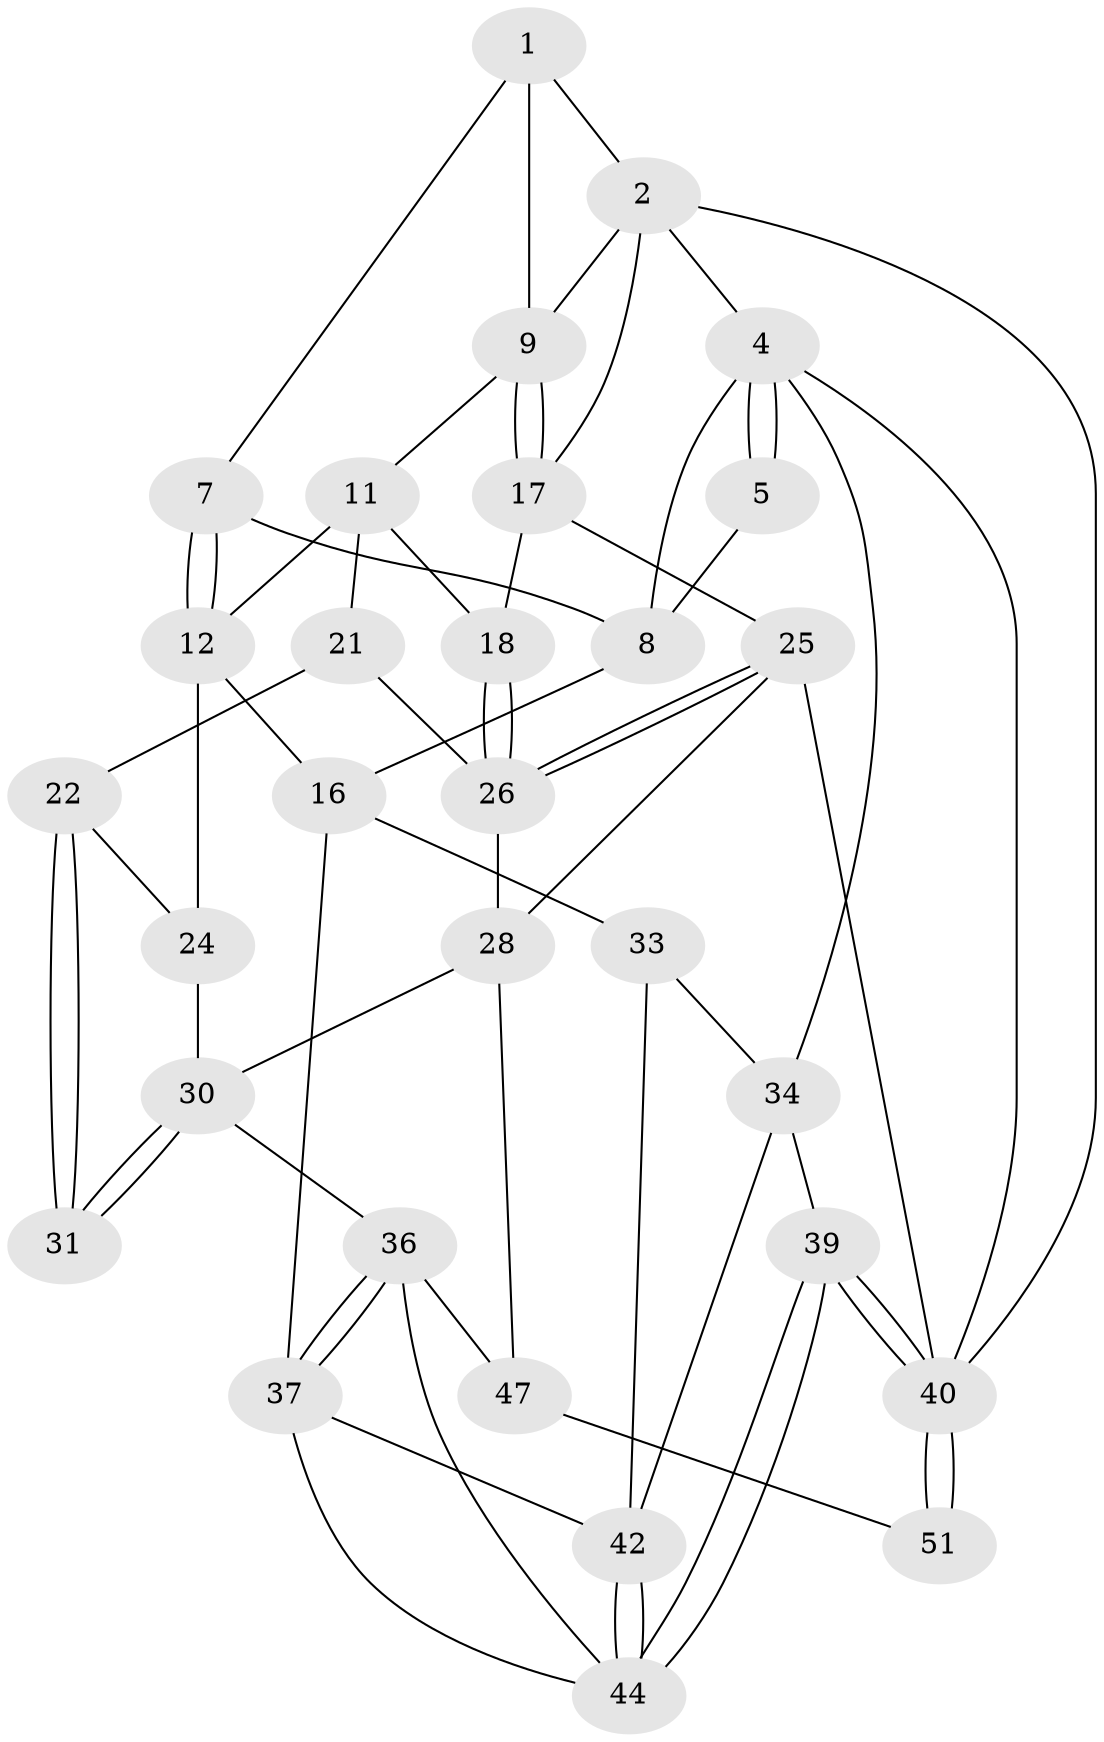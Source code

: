 // original degree distribution, {3: 0.038461538461538464, 4: 0.21153846153846154, 6: 0.17307692307692307, 5: 0.5769230769230769}
// Generated by graph-tools (version 1.1) at 2025/11/02/27/25 16:11:53]
// undirected, 30 vertices, 66 edges
graph export_dot {
graph [start="1"]
  node [color=gray90,style=filled];
  1 [pos="+0.6325717692264888+0",super="+6"];
  2 [pos="+0.9441461398287481+0",super="+3"];
  4 [pos="+0+0",super="+13"];
  5 [pos="+0.3623593458068832+0"];
  7 [pos="+0.4750275782642893+0.09918707848223418"];
  8 [pos="+0.30755814319004826+0.06797021805939359",super="+14"];
  9 [pos="+0.9095943894908243+0.14443287703471006",super="+10"];
  11 [pos="+0.6664659597736523+0.14100298775334374",super="+19"];
  12 [pos="+0.4918195986827976+0.230688837386469",super="+15"];
  16 [pos="+0.29255040382932473+0.27950951479036523",super="+32"];
  17 [pos="+0.962345921363845+0.20018035637139403",super="+20"];
  18 [pos="+0.9045454326116803+0.26406744226672363"];
  21 [pos="+0.7076702477022165+0.33194278379774744"];
  22 [pos="+0.6482132901529172+0.35070435606734923",super="+23"];
  24 [pos="+0.48954892066896405+0.33853848618418514"];
  25 [pos="+1+0.5561927004578597",super="+49"];
  26 [pos="+0.8969533235176349+0.5403429654545289",super="+27"];
  28 [pos="+0.7280096078274036+0.6736879438051292",super="+29"];
  30 [pos="+0.6374698257433226+0.6499233989943212",super="+35"];
  31 [pos="+0.6218467490941054+0.562747322972601"];
  33 [pos="+0.23898442118802699+0.469359806038654"];
  34 [pos="+0+0.33717025960100605",super="+38"];
  36 [pos="+0.323829179993849+0.5946144562286113",super="+46"];
  37 [pos="+0.3163697452546778+0.586698859061637",super="+41"];
  39 [pos="+0+1"];
  40 [pos="+0+1",super="+50"];
  42 [pos="+0.10966114349087866+0.6005681013229879",super="+43"];
  44 [pos="+0.08339735293878839+0.7527856402911198",super="+45"];
  47 [pos="+0.6190521151590795+0.7973759568794144",super="+48"];
  51 [pos="+0.395247433853996+1",super="+52"];
  1 -- 2;
  1 -- 7;
  1 -- 9;
  2 -- 9;
  2 -- 40;
  2 -- 17;
  2 -- 4;
  4 -- 5;
  4 -- 5;
  4 -- 40;
  4 -- 34;
  4 -- 8;
  5 -- 8;
  7 -- 8;
  7 -- 12;
  7 -- 12;
  8 -- 16;
  9 -- 17;
  9 -- 17;
  9 -- 11;
  11 -- 12;
  11 -- 18;
  11 -- 21;
  12 -- 16;
  12 -- 24;
  16 -- 33;
  16 -- 37;
  17 -- 18;
  17 -- 25;
  18 -- 26;
  18 -- 26;
  21 -- 22;
  21 -- 26;
  22 -- 31 [weight=2];
  22 -- 31;
  22 -- 24;
  24 -- 30;
  25 -- 26;
  25 -- 26;
  25 -- 40;
  25 -- 28;
  26 -- 28;
  28 -- 30;
  28 -- 47;
  30 -- 31;
  30 -- 31;
  30 -- 36;
  33 -- 34;
  33 -- 42;
  34 -- 42;
  34 -- 39;
  36 -- 37;
  36 -- 37;
  36 -- 47;
  36 -- 44;
  37 -- 42;
  37 -- 44;
  39 -- 40;
  39 -- 40;
  39 -- 44;
  39 -- 44;
  40 -- 51 [weight=2];
  40 -- 51;
  42 -- 44;
  42 -- 44;
  47 -- 51 [weight=2];
}
